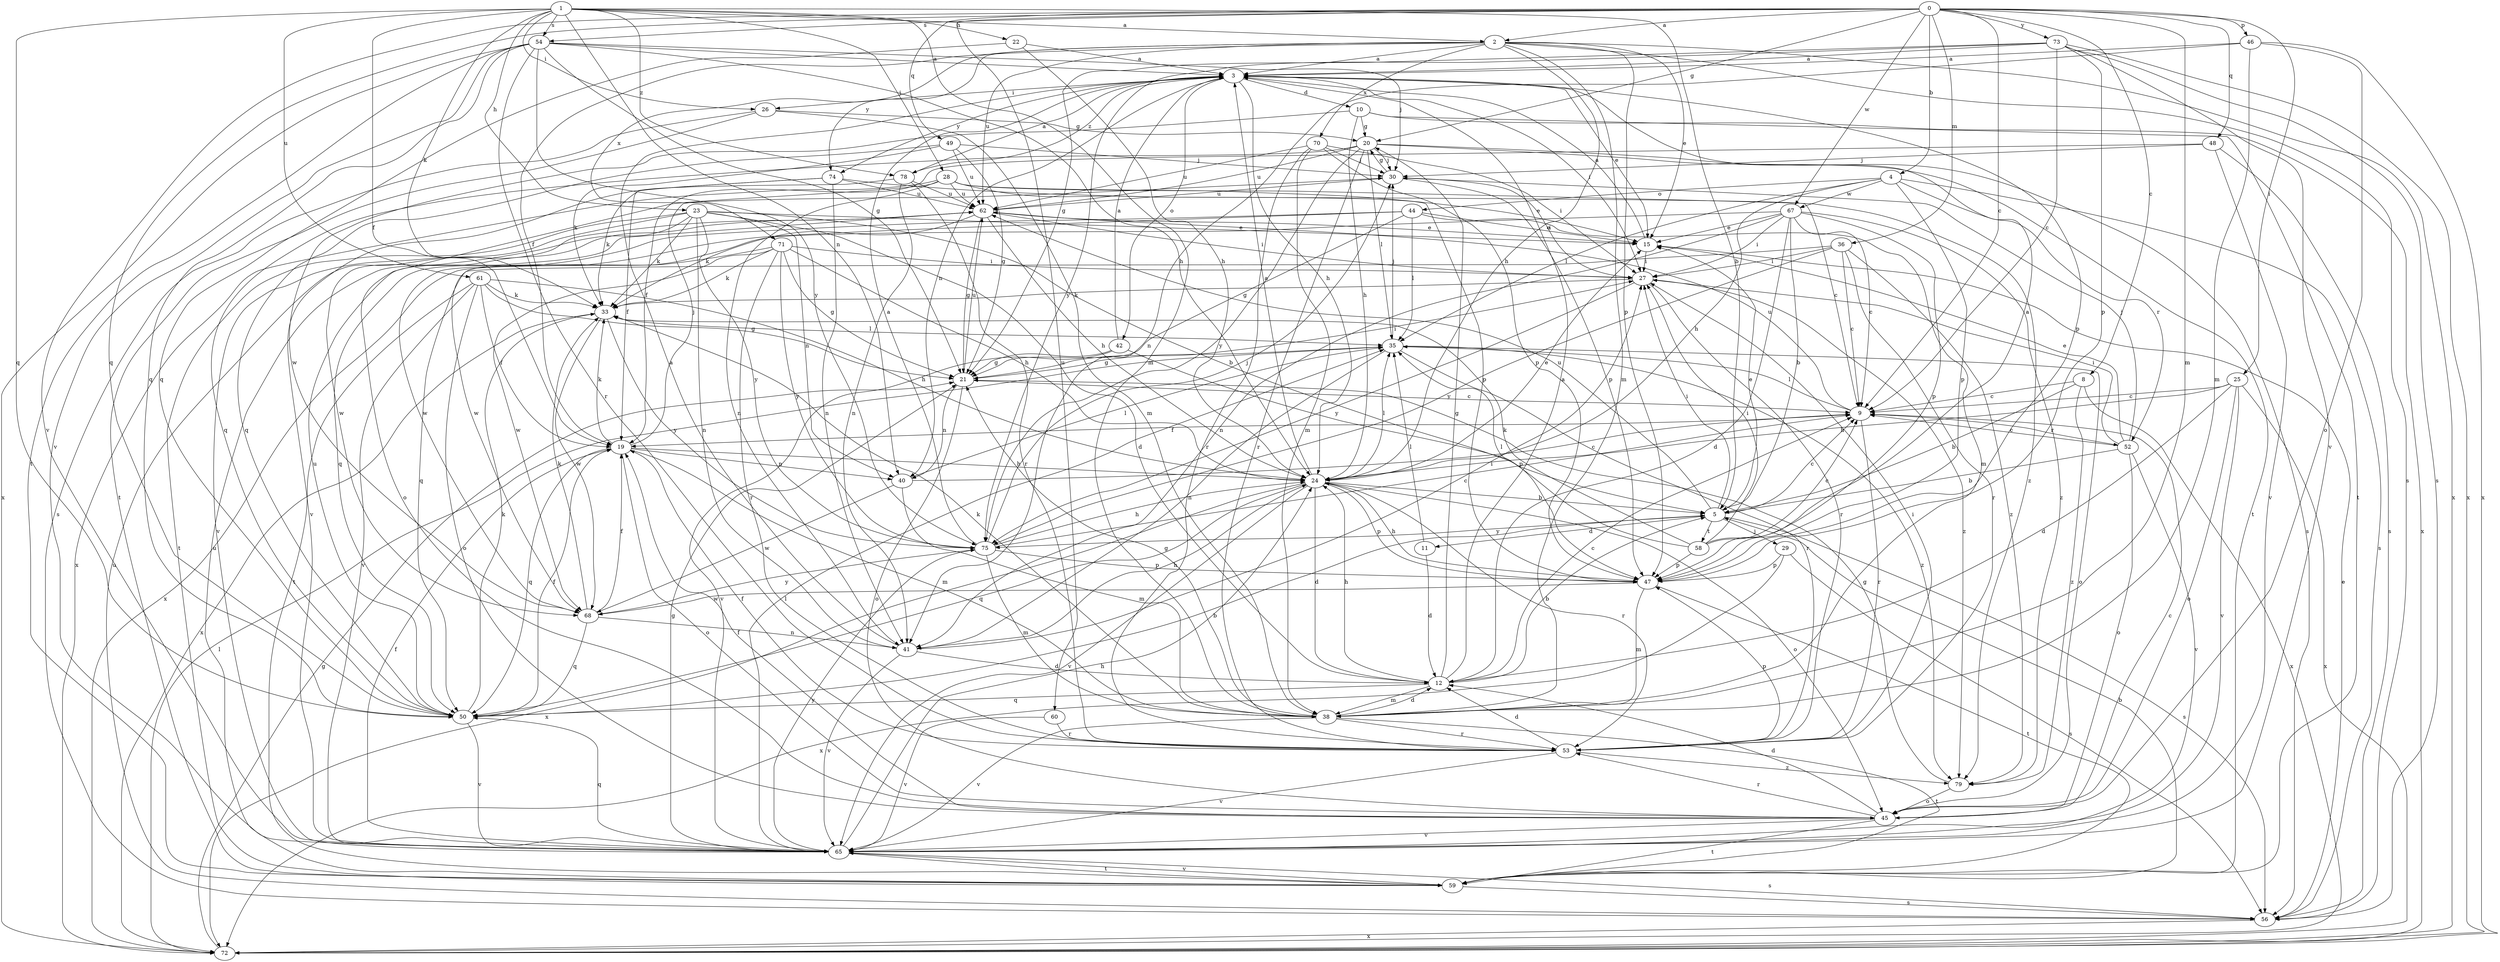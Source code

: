 strict digraph  {
0;
1;
2;
3;
4;
5;
8;
9;
10;
11;
12;
15;
19;
20;
21;
22;
23;
24;
25;
26;
27;
28;
29;
30;
33;
35;
36;
38;
40;
41;
42;
44;
45;
46;
47;
48;
49;
50;
52;
53;
54;
56;
58;
59;
60;
61;
62;
65;
67;
68;
70;
71;
72;
73;
74;
75;
78;
79;
0 -> 2  [label=a];
0 -> 4  [label=b];
0 -> 8  [label=c];
0 -> 9  [label=c];
0 -> 20  [label=g];
0 -> 25  [label=i];
0 -> 36  [label=m];
0 -> 38  [label=m];
0 -> 46  [label=p];
0 -> 48  [label=q];
0 -> 49  [label=q];
0 -> 50  [label=q];
0 -> 54  [label=s];
0 -> 60  [label=u];
0 -> 65  [label=v];
0 -> 67  [label=w];
0 -> 73  [label=y];
1 -> 2  [label=a];
1 -> 5  [label=b];
1 -> 19  [label=f];
1 -> 22  [label=h];
1 -> 23  [label=h];
1 -> 26  [label=i];
1 -> 28  [label=j];
1 -> 33  [label=k];
1 -> 38  [label=m];
1 -> 40  [label=n];
1 -> 50  [label=q];
1 -> 54  [label=s];
1 -> 61  [label=u];
1 -> 78  [label=z];
2 -> 3  [label=a];
2 -> 15  [label=e];
2 -> 19  [label=f];
2 -> 24  [label=h];
2 -> 38  [label=m];
2 -> 47  [label=p];
2 -> 56  [label=s];
2 -> 62  [label=u];
2 -> 70  [label=x];
2 -> 71  [label=x];
2 -> 72  [label=x];
2 -> 74  [label=y];
3 -> 10  [label=d];
3 -> 15  [label=e];
3 -> 24  [label=h];
3 -> 26  [label=i];
3 -> 27  [label=i];
3 -> 40  [label=n];
3 -> 42  [label=o];
3 -> 47  [label=p];
3 -> 74  [label=y];
3 -> 78  [label=z];
4 -> 24  [label=h];
4 -> 35  [label=l];
4 -> 44  [label=o];
4 -> 47  [label=p];
4 -> 52  [label=r];
4 -> 56  [label=s];
4 -> 67  [label=w];
5 -> 9  [label=c];
5 -> 11  [label=d];
5 -> 15  [label=e];
5 -> 27  [label=i];
5 -> 29  [label=j];
5 -> 56  [label=s];
5 -> 58  [label=t];
5 -> 62  [label=u];
5 -> 75  [label=y];
8 -> 5  [label=b];
8 -> 9  [label=c];
8 -> 72  [label=x];
8 -> 79  [label=z];
9 -> 19  [label=f];
9 -> 35  [label=l];
9 -> 52  [label=r];
9 -> 53  [label=r];
9 -> 62  [label=u];
10 -> 20  [label=g];
10 -> 24  [label=h];
10 -> 59  [label=t];
10 -> 68  [label=w];
10 -> 72  [label=x];
11 -> 12  [label=d];
11 -> 35  [label=l];
12 -> 3  [label=a];
12 -> 5  [label=b];
12 -> 9  [label=c];
12 -> 20  [label=g];
12 -> 24  [label=h];
12 -> 38  [label=m];
12 -> 50  [label=q];
15 -> 3  [label=a];
15 -> 27  [label=i];
19 -> 24  [label=h];
19 -> 30  [label=j];
19 -> 33  [label=k];
19 -> 38  [label=m];
19 -> 40  [label=n];
19 -> 45  [label=o];
19 -> 50  [label=q];
20 -> 30  [label=j];
20 -> 35  [label=l];
20 -> 50  [label=q];
20 -> 53  [label=r];
20 -> 56  [label=s];
20 -> 59  [label=t];
20 -> 62  [label=u];
20 -> 75  [label=y];
21 -> 9  [label=c];
21 -> 27  [label=i];
21 -> 40  [label=n];
21 -> 45  [label=o];
21 -> 62  [label=u];
22 -> 3  [label=a];
22 -> 24  [label=h];
22 -> 50  [label=q];
23 -> 5  [label=b];
23 -> 12  [label=d];
23 -> 15  [label=e];
23 -> 33  [label=k];
23 -> 40  [label=n];
23 -> 41  [label=n];
23 -> 59  [label=t];
23 -> 65  [label=v];
23 -> 68  [label=w];
23 -> 75  [label=y];
24 -> 3  [label=a];
24 -> 5  [label=b];
24 -> 12  [label=d];
24 -> 15  [label=e];
24 -> 35  [label=l];
24 -> 45  [label=o];
24 -> 47  [label=p];
24 -> 50  [label=q];
24 -> 53  [label=r];
24 -> 65  [label=v];
24 -> 72  [label=x];
25 -> 9  [label=c];
25 -> 12  [label=d];
25 -> 24  [label=h];
25 -> 45  [label=o];
25 -> 65  [label=v];
25 -> 72  [label=x];
26 -> 20  [label=g];
26 -> 38  [label=m];
26 -> 56  [label=s];
26 -> 59  [label=t];
27 -> 33  [label=k];
27 -> 53  [label=r];
27 -> 75  [label=y];
27 -> 79  [label=z];
28 -> 15  [label=e];
28 -> 41  [label=n];
28 -> 45  [label=o];
28 -> 47  [label=p];
28 -> 62  [label=u];
28 -> 72  [label=x];
28 -> 79  [label=z];
29 -> 47  [label=p];
29 -> 56  [label=s];
29 -> 72  [label=x];
30 -> 20  [label=g];
30 -> 27  [label=i];
30 -> 47  [label=p];
30 -> 62  [label=u];
33 -> 35  [label=l];
33 -> 68  [label=w];
33 -> 72  [label=x];
33 -> 75  [label=y];
35 -> 21  [label=g];
35 -> 30  [label=j];
35 -> 41  [label=n];
35 -> 45  [label=o];
35 -> 53  [label=r];
35 -> 79  [label=z];
36 -> 9  [label=c];
36 -> 27  [label=i];
36 -> 50  [label=q];
36 -> 53  [label=r];
36 -> 75  [label=y];
36 -> 79  [label=z];
38 -> 12  [label=d];
38 -> 21  [label=g];
38 -> 33  [label=k];
38 -> 53  [label=r];
38 -> 59  [label=t];
38 -> 65  [label=v];
40 -> 9  [label=c];
40 -> 35  [label=l];
40 -> 38  [label=m];
40 -> 68  [label=w];
41 -> 3  [label=a];
41 -> 12  [label=d];
41 -> 24  [label=h];
41 -> 27  [label=i];
41 -> 65  [label=v];
42 -> 3  [label=a];
42 -> 21  [label=g];
42 -> 47  [label=p];
42 -> 65  [label=v];
44 -> 15  [label=e];
44 -> 21  [label=g];
44 -> 35  [label=l];
44 -> 38  [label=m];
44 -> 50  [label=q];
44 -> 68  [label=w];
45 -> 9  [label=c];
45 -> 12  [label=d];
45 -> 19  [label=f];
45 -> 53  [label=r];
45 -> 59  [label=t];
45 -> 65  [label=v];
46 -> 3  [label=a];
46 -> 38  [label=m];
46 -> 41  [label=n];
46 -> 45  [label=o];
46 -> 72  [label=x];
47 -> 24  [label=h];
47 -> 38  [label=m];
47 -> 59  [label=t];
47 -> 68  [label=w];
48 -> 19  [label=f];
48 -> 30  [label=j];
48 -> 56  [label=s];
48 -> 65  [label=v];
49 -> 21  [label=g];
49 -> 30  [label=j];
49 -> 33  [label=k];
49 -> 50  [label=q];
49 -> 62  [label=u];
50 -> 5  [label=b];
50 -> 19  [label=f];
50 -> 33  [label=k];
50 -> 62  [label=u];
50 -> 65  [label=v];
52 -> 5  [label=b];
52 -> 9  [label=c];
52 -> 15  [label=e];
52 -> 27  [label=i];
52 -> 30  [label=j];
52 -> 45  [label=o];
52 -> 65  [label=v];
53 -> 12  [label=d];
53 -> 19  [label=f];
53 -> 27  [label=i];
53 -> 47  [label=p];
53 -> 65  [label=v];
53 -> 79  [label=z];
54 -> 3  [label=a];
54 -> 21  [label=g];
54 -> 24  [label=h];
54 -> 30  [label=j];
54 -> 50  [label=q];
54 -> 53  [label=r];
54 -> 59  [label=t];
54 -> 65  [label=v];
54 -> 72  [label=x];
54 -> 75  [label=y];
56 -> 15  [label=e];
56 -> 62  [label=u];
56 -> 72  [label=x];
58 -> 3  [label=a];
58 -> 9  [label=c];
58 -> 27  [label=i];
58 -> 33  [label=k];
58 -> 35  [label=l];
58 -> 47  [label=p];
59 -> 5  [label=b];
59 -> 56  [label=s];
59 -> 62  [label=u];
59 -> 65  [label=v];
60 -> 53  [label=r];
60 -> 65  [label=v];
61 -> 19  [label=f];
61 -> 21  [label=g];
61 -> 24  [label=h];
61 -> 33  [label=k];
61 -> 45  [label=o];
61 -> 59  [label=t];
61 -> 65  [label=v];
62 -> 15  [label=e];
62 -> 21  [label=g];
62 -> 24  [label=h];
62 -> 27  [label=i];
62 -> 33  [label=k];
65 -> 19  [label=f];
65 -> 21  [label=g];
65 -> 24  [label=h];
65 -> 35  [label=l];
65 -> 50  [label=q];
65 -> 56  [label=s];
65 -> 59  [label=t];
65 -> 75  [label=y];
67 -> 5  [label=b];
67 -> 9  [label=c];
67 -> 12  [label=d];
67 -> 15  [label=e];
67 -> 27  [label=i];
67 -> 41  [label=n];
67 -> 47  [label=p];
67 -> 68  [label=w];
67 -> 79  [label=z];
68 -> 19  [label=f];
68 -> 33  [label=k];
68 -> 41  [label=n];
68 -> 50  [label=q];
68 -> 75  [label=y];
70 -> 27  [label=i];
70 -> 30  [label=j];
70 -> 38  [label=m];
70 -> 47  [label=p];
70 -> 53  [label=r];
70 -> 62  [label=u];
71 -> 21  [label=g];
71 -> 24  [label=h];
71 -> 27  [label=i];
71 -> 33  [label=k];
71 -> 53  [label=r];
71 -> 68  [label=w];
71 -> 72  [label=x];
71 -> 75  [label=y];
72 -> 21  [label=g];
72 -> 35  [label=l];
73 -> 3  [label=a];
73 -> 9  [label=c];
73 -> 21  [label=g];
73 -> 47  [label=p];
73 -> 56  [label=s];
73 -> 65  [label=v];
73 -> 72  [label=x];
73 -> 75  [label=y];
74 -> 9  [label=c];
74 -> 19  [label=f];
74 -> 41  [label=n];
74 -> 62  [label=u];
74 -> 65  [label=v];
75 -> 3  [label=a];
75 -> 9  [label=c];
75 -> 24  [label=h];
75 -> 30  [label=j];
75 -> 38  [label=m];
75 -> 47  [label=p];
78 -> 3  [label=a];
78 -> 33  [label=k];
78 -> 41  [label=n];
78 -> 53  [label=r];
78 -> 62  [label=u];
79 -> 21  [label=g];
79 -> 45  [label=o];
}
